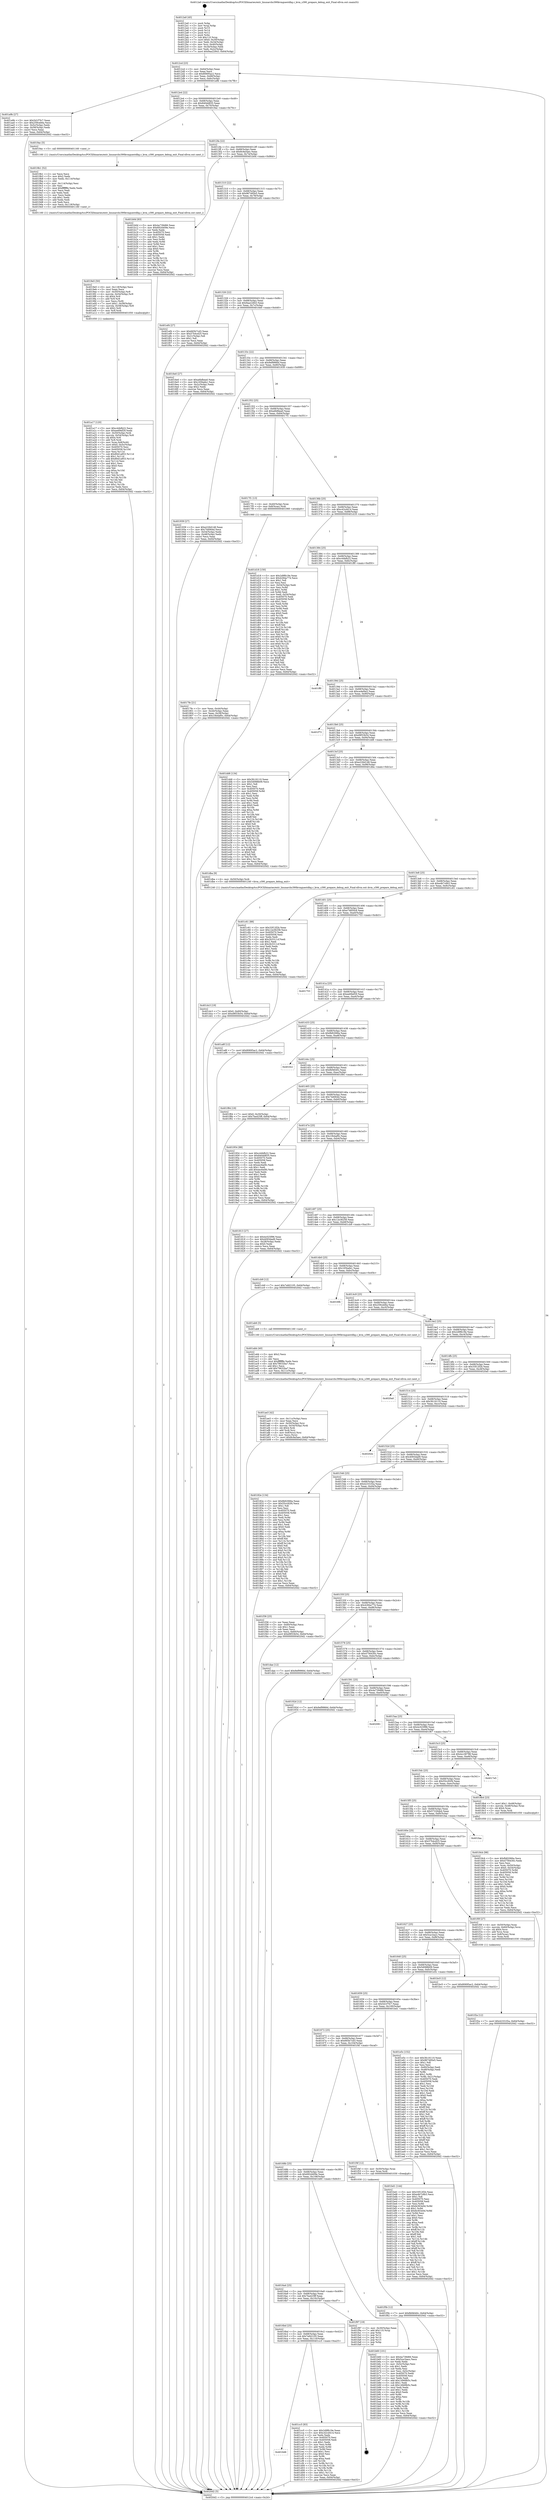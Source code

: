 digraph "0x4012a0" {
  label = "0x4012a0 (/mnt/c/Users/mathe/Desktop/tcc/POCII/binaries/extr_linuxarchs390kvmguestdbg.c_kvm_s390_prepare_debug_exit_Final-ollvm.out::main(0))"
  labelloc = "t"
  node[shape=record]

  Entry [label="",width=0.3,height=0.3,shape=circle,fillcolor=black,style=filled]
  "0x4012cd" [label="{
     0x4012cd [23]\l
     | [instrs]\l
     &nbsp;&nbsp;0x4012cd \<+3\>: mov -0x64(%rbp),%eax\l
     &nbsp;&nbsp;0x4012d0 \<+2\>: mov %eax,%ecx\l
     &nbsp;&nbsp;0x4012d2 \<+6\>: sub $0x80695ac2,%ecx\l
     &nbsp;&nbsp;0x4012d8 \<+3\>: mov %eax,-0x68(%rbp)\l
     &nbsp;&nbsp;0x4012db \<+3\>: mov %ecx,-0x6c(%rbp)\l
     &nbsp;&nbsp;0x4012de \<+6\>: je 0000000000401a9b \<main+0x7fb\>\l
  }"]
  "0x401a9b" [label="{
     0x401a9b [27]\l
     | [instrs]\l
     &nbsp;&nbsp;0x401a9b \<+5\>: mov $0x5d1f7fc7,%eax\l
     &nbsp;&nbsp;0x401aa0 \<+5\>: mov $0x259ceb6a,%ecx\l
     &nbsp;&nbsp;0x401aa5 \<+3\>: mov -0x5c(%rbp),%edx\l
     &nbsp;&nbsp;0x401aa8 \<+3\>: cmp -0x58(%rbp),%edx\l
     &nbsp;&nbsp;0x401aab \<+3\>: cmovl %ecx,%eax\l
     &nbsp;&nbsp;0x401aae \<+3\>: mov %eax,-0x64(%rbp)\l
     &nbsp;&nbsp;0x401ab1 \<+5\>: jmp 00000000004020d2 \<main+0xe32\>\l
  }"]
  "0x4012e4" [label="{
     0x4012e4 [22]\l
     | [instrs]\l
     &nbsp;&nbsp;0x4012e4 \<+5\>: jmp 00000000004012e9 \<main+0x49\>\l
     &nbsp;&nbsp;0x4012e9 \<+3\>: mov -0x68(%rbp),%eax\l
     &nbsp;&nbsp;0x4012ec \<+5\>: sub $0x840dd835,%eax\l
     &nbsp;&nbsp;0x4012f1 \<+3\>: mov %eax,-0x70(%rbp)\l
     &nbsp;&nbsp;0x4012f4 \<+6\>: je 00000000004019ac \<main+0x70c\>\l
  }"]
  Exit [label="",width=0.3,height=0.3,shape=circle,fillcolor=black,style=filled,peripheries=2]
  "0x4019ac" [label="{
     0x4019ac [5]\l
     | [instrs]\l
     &nbsp;&nbsp;0x4019ac \<+5\>: call 0000000000401160 \<next_i\>\l
     | [calls]\l
     &nbsp;&nbsp;0x401160 \{1\} (/mnt/c/Users/mathe/Desktop/tcc/POCII/binaries/extr_linuxarchs390kvmguestdbg.c_kvm_s390_prepare_debug_exit_Final-ollvm.out::next_i)\l
  }"]
  "0x4012fa" [label="{
     0x4012fa [22]\l
     | [instrs]\l
     &nbsp;&nbsp;0x4012fa \<+5\>: jmp 00000000004012ff \<main+0x5f\>\l
     &nbsp;&nbsp;0x4012ff \<+3\>: mov -0x68(%rbp),%eax\l
     &nbsp;&nbsp;0x401302 \<+5\>: sub $0x8c9a5aec,%eax\l
     &nbsp;&nbsp;0x401307 \<+3\>: mov %eax,-0x74(%rbp)\l
     &nbsp;&nbsp;0x40130a \<+6\>: je 0000000000401b0d \<main+0x86d\>\l
  }"]
  "0x401f5b" [label="{
     0x401f5b [12]\l
     | [instrs]\l
     &nbsp;&nbsp;0x401f5b \<+7\>: movl $0xfbf4640c,-0x64(%rbp)\l
     &nbsp;&nbsp;0x401f62 \<+5\>: jmp 00000000004020d2 \<main+0xe32\>\l
  }"]
  "0x401b0d" [label="{
     0x401b0d [83]\l
     | [instrs]\l
     &nbsp;&nbsp;0x401b0d \<+5\>: mov $0x4a739d66,%eax\l
     &nbsp;&nbsp;0x401b12 \<+5\>: mov $0x692d409e,%ecx\l
     &nbsp;&nbsp;0x401b17 \<+2\>: xor %edx,%edx\l
     &nbsp;&nbsp;0x401b19 \<+7\>: mov 0x405070,%esi\l
     &nbsp;&nbsp;0x401b20 \<+7\>: mov 0x405058,%edi\l
     &nbsp;&nbsp;0x401b27 \<+3\>: sub $0x1,%edx\l
     &nbsp;&nbsp;0x401b2a \<+3\>: mov %esi,%r8d\l
     &nbsp;&nbsp;0x401b2d \<+3\>: add %edx,%r8d\l
     &nbsp;&nbsp;0x401b30 \<+4\>: imul %r8d,%esi\l
     &nbsp;&nbsp;0x401b34 \<+3\>: and $0x1,%esi\l
     &nbsp;&nbsp;0x401b37 \<+3\>: cmp $0x0,%esi\l
     &nbsp;&nbsp;0x401b3a \<+4\>: sete %r9b\l
     &nbsp;&nbsp;0x401b3e \<+3\>: cmp $0xa,%edi\l
     &nbsp;&nbsp;0x401b41 \<+4\>: setl %r10b\l
     &nbsp;&nbsp;0x401b45 \<+3\>: mov %r9b,%r11b\l
     &nbsp;&nbsp;0x401b48 \<+3\>: and %r10b,%r11b\l
     &nbsp;&nbsp;0x401b4b \<+3\>: xor %r10b,%r9b\l
     &nbsp;&nbsp;0x401b4e \<+3\>: or %r9b,%r11b\l
     &nbsp;&nbsp;0x401b51 \<+4\>: test $0x1,%r11b\l
     &nbsp;&nbsp;0x401b55 \<+3\>: cmovne %ecx,%eax\l
     &nbsp;&nbsp;0x401b58 \<+3\>: mov %eax,-0x64(%rbp)\l
     &nbsp;&nbsp;0x401b5b \<+5\>: jmp 00000000004020d2 \<main+0xe32\>\l
  }"]
  "0x401310" [label="{
     0x401310 [22]\l
     | [instrs]\l
     &nbsp;&nbsp;0x401310 \<+5\>: jmp 0000000000401315 \<main+0x75\>\l
     &nbsp;&nbsp;0x401315 \<+3\>: mov -0x68(%rbp),%eax\l
     &nbsp;&nbsp;0x401318 \<+5\>: sub $0x967495e5,%eax\l
     &nbsp;&nbsp;0x40131d \<+3\>: mov %eax,-0x78(%rbp)\l
     &nbsp;&nbsp;0x401320 \<+6\>: je 0000000000401ef4 \<main+0xc54\>\l
  }"]
  "0x401f2a" [label="{
     0x401f2a [12]\l
     | [instrs]\l
     &nbsp;&nbsp;0x401f2a \<+7\>: movl $0x42331f2a,-0x64(%rbp)\l
     &nbsp;&nbsp;0x401f31 \<+5\>: jmp 00000000004020d2 \<main+0xe32\>\l
  }"]
  "0x401ef4" [label="{
     0x401ef4 [27]\l
     | [instrs]\l
     &nbsp;&nbsp;0x401ef4 \<+5\>: mov $0x665b7cd3,%eax\l
     &nbsp;&nbsp;0x401ef9 \<+5\>: mov $0x57b4cd25,%ecx\l
     &nbsp;&nbsp;0x401efe \<+3\>: mov -0x21(%rbp),%dl\l
     &nbsp;&nbsp;0x401f01 \<+3\>: test $0x1,%dl\l
     &nbsp;&nbsp;0x401f04 \<+3\>: cmovne %ecx,%eax\l
     &nbsp;&nbsp;0x401f07 \<+3\>: mov %eax,-0x64(%rbp)\l
     &nbsp;&nbsp;0x401f0a \<+5\>: jmp 00000000004020d2 \<main+0xe32\>\l
  }"]
  "0x401326" [label="{
     0x401326 [22]\l
     | [instrs]\l
     &nbsp;&nbsp;0x401326 \<+5\>: jmp 000000000040132b \<main+0x8b\>\l
     &nbsp;&nbsp;0x40132b \<+3\>: mov -0x68(%rbp),%eax\l
     &nbsp;&nbsp;0x40132e \<+5\>: sub $0x9aa22843,%eax\l
     &nbsp;&nbsp;0x401333 \<+3\>: mov %eax,-0x7c(%rbp)\l
     &nbsp;&nbsp;0x401336 \<+6\>: je 00000000004016e0 \<main+0x440\>\l
  }"]
  "0x401dc3" [label="{
     0x401dc3 [19]\l
     | [instrs]\l
     &nbsp;&nbsp;0x401dc3 \<+7\>: movl $0x0,-0x60(%rbp)\l
     &nbsp;&nbsp;0x401dca \<+7\>: movl $0xd9f33b54,-0x64(%rbp)\l
     &nbsp;&nbsp;0x401dd1 \<+5\>: jmp 00000000004020d2 \<main+0xe32\>\l
  }"]
  "0x4016e0" [label="{
     0x4016e0 [27]\l
     | [instrs]\l
     &nbsp;&nbsp;0x4016e0 \<+5\>: mov $0xa6bfbea0,%eax\l
     &nbsp;&nbsp;0x4016e5 \<+5\>: mov $0x165bafa1,%ecx\l
     &nbsp;&nbsp;0x4016ea \<+3\>: mov -0x2c(%rbp),%edx\l
     &nbsp;&nbsp;0x4016ed \<+3\>: cmp $0x2,%edx\l
     &nbsp;&nbsp;0x4016f0 \<+3\>: cmovne %ecx,%eax\l
     &nbsp;&nbsp;0x4016f3 \<+3\>: mov %eax,-0x64(%rbp)\l
     &nbsp;&nbsp;0x4016f6 \<+5\>: jmp 00000000004020d2 \<main+0xe32\>\l
  }"]
  "0x40133c" [label="{
     0x40133c [22]\l
     | [instrs]\l
     &nbsp;&nbsp;0x40133c \<+5\>: jmp 0000000000401341 \<main+0xa1\>\l
     &nbsp;&nbsp;0x401341 \<+3\>: mov -0x68(%rbp),%eax\l
     &nbsp;&nbsp;0x401344 \<+5\>: sub $0x9ef9966d,%eax\l
     &nbsp;&nbsp;0x401349 \<+3\>: mov %eax,-0x80(%rbp)\l
     &nbsp;&nbsp;0x40134c \<+6\>: je 0000000000401939 \<main+0x699\>\l
  }"]
  "0x4020d2" [label="{
     0x4020d2 [5]\l
     | [instrs]\l
     &nbsp;&nbsp;0x4020d2 \<+5\>: jmp 00000000004012cd \<main+0x2d\>\l
  }"]
  "0x4012a0" [label="{
     0x4012a0 [45]\l
     | [instrs]\l
     &nbsp;&nbsp;0x4012a0 \<+1\>: push %rbp\l
     &nbsp;&nbsp;0x4012a1 \<+3\>: mov %rsp,%rbp\l
     &nbsp;&nbsp;0x4012a4 \<+2\>: push %r15\l
     &nbsp;&nbsp;0x4012a6 \<+2\>: push %r14\l
     &nbsp;&nbsp;0x4012a8 \<+2\>: push %r12\l
     &nbsp;&nbsp;0x4012aa \<+1\>: push %rbx\l
     &nbsp;&nbsp;0x4012ab \<+7\>: sub $0x110,%rsp\l
     &nbsp;&nbsp;0x4012b2 \<+7\>: movl $0x0,-0x30(%rbp)\l
     &nbsp;&nbsp;0x4012b9 \<+3\>: mov %edi,-0x34(%rbp)\l
     &nbsp;&nbsp;0x4012bc \<+4\>: mov %rsi,-0x40(%rbp)\l
     &nbsp;&nbsp;0x4012c0 \<+3\>: mov -0x34(%rbp),%edi\l
     &nbsp;&nbsp;0x4012c3 \<+3\>: mov %edi,-0x2c(%rbp)\l
     &nbsp;&nbsp;0x4012c6 \<+7\>: movl $0x9aa22843,-0x64(%rbp)\l
  }"]
  "0x4016d6" [label="{
     0x4016d6\l
  }", style=dashed]
  "0x401939" [label="{
     0x401939 [27]\l
     | [instrs]\l
     &nbsp;&nbsp;0x401939 \<+5\>: mov $0xe226d148,%eax\l
     &nbsp;&nbsp;0x40193e \<+5\>: mov $0x74d064d,%ecx\l
     &nbsp;&nbsp;0x401943 \<+3\>: mov -0x54(%rbp),%edx\l
     &nbsp;&nbsp;0x401946 \<+3\>: cmp -0x48(%rbp),%edx\l
     &nbsp;&nbsp;0x401949 \<+3\>: cmovl %ecx,%eax\l
     &nbsp;&nbsp;0x40194c \<+3\>: mov %eax,-0x64(%rbp)\l
     &nbsp;&nbsp;0x40194f \<+5\>: jmp 00000000004020d2 \<main+0xe32\>\l
  }"]
  "0x401352" [label="{
     0x401352 [25]\l
     | [instrs]\l
     &nbsp;&nbsp;0x401352 \<+5\>: jmp 0000000000401357 \<main+0xb7\>\l
     &nbsp;&nbsp;0x401357 \<+3\>: mov -0x68(%rbp),%eax\l
     &nbsp;&nbsp;0x40135a \<+5\>: sub $0xa6bfbea0,%eax\l
     &nbsp;&nbsp;0x40135f \<+6\>: mov %eax,-0x84(%rbp)\l
     &nbsp;&nbsp;0x401365 \<+6\>: je 00000000004017f1 \<main+0x551\>\l
  }"]
  "0x401cc5" [label="{
     0x401cc5 [83]\l
     | [instrs]\l
     &nbsp;&nbsp;0x401cc5 \<+5\>: mov $0x2d9fb19e,%eax\l
     &nbsp;&nbsp;0x401cca \<+5\>: mov $0xc42cd414,%ecx\l
     &nbsp;&nbsp;0x401ccf \<+2\>: xor %edx,%edx\l
     &nbsp;&nbsp;0x401cd1 \<+7\>: mov 0x405070,%esi\l
     &nbsp;&nbsp;0x401cd8 \<+7\>: mov 0x405058,%edi\l
     &nbsp;&nbsp;0x401cdf \<+3\>: sub $0x1,%edx\l
     &nbsp;&nbsp;0x401ce2 \<+3\>: mov %esi,%r8d\l
     &nbsp;&nbsp;0x401ce5 \<+3\>: add %edx,%r8d\l
     &nbsp;&nbsp;0x401ce8 \<+4\>: imul %r8d,%esi\l
     &nbsp;&nbsp;0x401cec \<+3\>: and $0x1,%esi\l
     &nbsp;&nbsp;0x401cef \<+3\>: cmp $0x0,%esi\l
     &nbsp;&nbsp;0x401cf2 \<+4\>: sete %r9b\l
     &nbsp;&nbsp;0x401cf6 \<+3\>: cmp $0xa,%edi\l
     &nbsp;&nbsp;0x401cf9 \<+4\>: setl %r10b\l
     &nbsp;&nbsp;0x401cfd \<+3\>: mov %r9b,%r11b\l
     &nbsp;&nbsp;0x401d00 \<+3\>: and %r10b,%r11b\l
     &nbsp;&nbsp;0x401d03 \<+3\>: xor %r10b,%r9b\l
     &nbsp;&nbsp;0x401d06 \<+3\>: or %r9b,%r11b\l
     &nbsp;&nbsp;0x401d09 \<+4\>: test $0x1,%r11b\l
     &nbsp;&nbsp;0x401d0d \<+3\>: cmovne %ecx,%eax\l
     &nbsp;&nbsp;0x401d10 \<+3\>: mov %eax,-0x64(%rbp)\l
     &nbsp;&nbsp;0x401d13 \<+5\>: jmp 00000000004020d2 \<main+0xe32\>\l
  }"]
  "0x4017f1" [label="{
     0x4017f1 [13]\l
     | [instrs]\l
     &nbsp;&nbsp;0x4017f1 \<+4\>: mov -0x40(%rbp),%rax\l
     &nbsp;&nbsp;0x4017f5 \<+4\>: mov 0x8(%rax),%rdi\l
     &nbsp;&nbsp;0x4017f9 \<+5\>: call 0000000000401060 \<atoi@plt\>\l
     | [calls]\l
     &nbsp;&nbsp;0x401060 \{1\} (unknown)\l
  }"]
  "0x40136b" [label="{
     0x40136b [25]\l
     | [instrs]\l
     &nbsp;&nbsp;0x40136b \<+5\>: jmp 0000000000401370 \<main+0xd0\>\l
     &nbsp;&nbsp;0x401370 \<+3\>: mov -0x68(%rbp),%eax\l
     &nbsp;&nbsp;0x401373 \<+5\>: sub $0xc42cd414,%eax\l
     &nbsp;&nbsp;0x401378 \<+6\>: mov %eax,-0x88(%rbp)\l
     &nbsp;&nbsp;0x40137e \<+6\>: je 0000000000401d18 \<main+0xa78\>\l
  }"]
  "0x4017fe" [label="{
     0x4017fe [21]\l
     | [instrs]\l
     &nbsp;&nbsp;0x4017fe \<+3\>: mov %eax,-0x44(%rbp)\l
     &nbsp;&nbsp;0x401801 \<+3\>: mov -0x44(%rbp),%eax\l
     &nbsp;&nbsp;0x401804 \<+3\>: mov %eax,-0x28(%rbp)\l
     &nbsp;&nbsp;0x401807 \<+7\>: movl $0x10b4af0c,-0x64(%rbp)\l
     &nbsp;&nbsp;0x40180e \<+5\>: jmp 00000000004020d2 \<main+0xe32\>\l
  }"]
  "0x4016bd" [label="{
     0x4016bd [25]\l
     | [instrs]\l
     &nbsp;&nbsp;0x4016bd \<+5\>: jmp 00000000004016c2 \<main+0x422\>\l
     &nbsp;&nbsp;0x4016c2 \<+3\>: mov -0x68(%rbp),%eax\l
     &nbsp;&nbsp;0x4016c5 \<+5\>: sub $0x7efd2105,%eax\l
     &nbsp;&nbsp;0x4016ca \<+6\>: mov %eax,-0x110(%rbp)\l
     &nbsp;&nbsp;0x4016d0 \<+6\>: je 0000000000401cc5 \<main+0xa25\>\l
  }"]
  "0x401d18" [label="{
     0x401d18 [150]\l
     | [instrs]\l
     &nbsp;&nbsp;0x401d18 \<+5\>: mov $0x2d9fb19e,%eax\l
     &nbsp;&nbsp;0x401d1d \<+5\>: mov $0x4284a774,%ecx\l
     &nbsp;&nbsp;0x401d22 \<+2\>: mov $0x1,%dl\l
     &nbsp;&nbsp;0x401d24 \<+2\>: xor %esi,%esi\l
     &nbsp;&nbsp;0x401d26 \<+3\>: mov -0x54(%rbp),%edi\l
     &nbsp;&nbsp;0x401d29 \<+3\>: mov %esi,%r8d\l
     &nbsp;&nbsp;0x401d2c \<+4\>: sub $0x1,%r8d\l
     &nbsp;&nbsp;0x401d30 \<+3\>: sub %r8d,%edi\l
     &nbsp;&nbsp;0x401d33 \<+3\>: mov %edi,-0x54(%rbp)\l
     &nbsp;&nbsp;0x401d36 \<+7\>: mov 0x405070,%edi\l
     &nbsp;&nbsp;0x401d3d \<+8\>: mov 0x405058,%r8d\l
     &nbsp;&nbsp;0x401d45 \<+3\>: sub $0x1,%esi\l
     &nbsp;&nbsp;0x401d48 \<+3\>: mov %edi,%r9d\l
     &nbsp;&nbsp;0x401d4b \<+3\>: add %esi,%r9d\l
     &nbsp;&nbsp;0x401d4e \<+4\>: imul %r9d,%edi\l
     &nbsp;&nbsp;0x401d52 \<+3\>: and $0x1,%edi\l
     &nbsp;&nbsp;0x401d55 \<+3\>: cmp $0x0,%edi\l
     &nbsp;&nbsp;0x401d58 \<+4\>: sete %r10b\l
     &nbsp;&nbsp;0x401d5c \<+4\>: cmp $0xa,%r8d\l
     &nbsp;&nbsp;0x401d60 \<+4\>: setl %r11b\l
     &nbsp;&nbsp;0x401d64 \<+3\>: mov %r10b,%bl\l
     &nbsp;&nbsp;0x401d67 \<+3\>: xor $0xff,%bl\l
     &nbsp;&nbsp;0x401d6a \<+3\>: mov %r11b,%r14b\l
     &nbsp;&nbsp;0x401d6d \<+4\>: xor $0xff,%r14b\l
     &nbsp;&nbsp;0x401d71 \<+3\>: xor $0x0,%dl\l
     &nbsp;&nbsp;0x401d74 \<+3\>: mov %bl,%r15b\l
     &nbsp;&nbsp;0x401d77 \<+4\>: and $0x0,%r15b\l
     &nbsp;&nbsp;0x401d7b \<+3\>: and %dl,%r10b\l
     &nbsp;&nbsp;0x401d7e \<+3\>: mov %r14b,%r12b\l
     &nbsp;&nbsp;0x401d81 \<+4\>: and $0x0,%r12b\l
     &nbsp;&nbsp;0x401d85 \<+3\>: and %dl,%r11b\l
     &nbsp;&nbsp;0x401d88 \<+3\>: or %r10b,%r15b\l
     &nbsp;&nbsp;0x401d8b \<+3\>: or %r11b,%r12b\l
     &nbsp;&nbsp;0x401d8e \<+3\>: xor %r12b,%r15b\l
     &nbsp;&nbsp;0x401d91 \<+3\>: or %r14b,%bl\l
     &nbsp;&nbsp;0x401d94 \<+3\>: xor $0xff,%bl\l
     &nbsp;&nbsp;0x401d97 \<+3\>: or $0x0,%dl\l
     &nbsp;&nbsp;0x401d9a \<+2\>: and %dl,%bl\l
     &nbsp;&nbsp;0x401d9c \<+3\>: or %bl,%r15b\l
     &nbsp;&nbsp;0x401d9f \<+4\>: test $0x1,%r15b\l
     &nbsp;&nbsp;0x401da3 \<+3\>: cmovne %ecx,%eax\l
     &nbsp;&nbsp;0x401da6 \<+3\>: mov %eax,-0x64(%rbp)\l
     &nbsp;&nbsp;0x401da9 \<+5\>: jmp 00000000004020d2 \<main+0xe32\>\l
  }"]
  "0x401384" [label="{
     0x401384 [25]\l
     | [instrs]\l
     &nbsp;&nbsp;0x401384 \<+5\>: jmp 0000000000401389 \<main+0xe9\>\l
     &nbsp;&nbsp;0x401389 \<+3\>: mov -0x68(%rbp),%eax\l
     &nbsp;&nbsp;0x40138c \<+5\>: sub $0xc44bfb22,%eax\l
     &nbsp;&nbsp;0x401391 \<+6\>: mov %eax,-0x8c(%rbp)\l
     &nbsp;&nbsp;0x401397 \<+6\>: je 0000000000401ff0 \<main+0xd50\>\l
  }"]
  "0x401f97" [label="{
     0x401f97 [19]\l
     | [instrs]\l
     &nbsp;&nbsp;0x401f97 \<+3\>: mov -0x30(%rbp),%eax\l
     &nbsp;&nbsp;0x401f9a \<+7\>: add $0x110,%rsp\l
     &nbsp;&nbsp;0x401fa1 \<+1\>: pop %rbx\l
     &nbsp;&nbsp;0x401fa2 \<+2\>: pop %r12\l
     &nbsp;&nbsp;0x401fa4 \<+2\>: pop %r14\l
     &nbsp;&nbsp;0x401fa6 \<+2\>: pop %r15\l
     &nbsp;&nbsp;0x401fa8 \<+1\>: pop %rbp\l
     &nbsp;&nbsp;0x401fa9 \<+1\>: ret\l
  }"]
  "0x401ff0" [label="{
     0x401ff0\l
  }", style=dashed]
  "0x40139d" [label="{
     0x40139d [25]\l
     | [instrs]\l
     &nbsp;&nbsp;0x40139d \<+5\>: jmp 00000000004013a2 \<main+0x102\>\l
     &nbsp;&nbsp;0x4013a2 \<+3\>: mov -0x68(%rbp),%eax\l
     &nbsp;&nbsp;0x4013a5 \<+5\>: sub $0xce4ef4e2,%eax\l
     &nbsp;&nbsp;0x4013aa \<+6\>: mov %eax,-0x90(%rbp)\l
     &nbsp;&nbsp;0x4013b0 \<+6\>: je 0000000000401f73 \<main+0xcd3\>\l
  }"]
  "0x4016a4" [label="{
     0x4016a4 [25]\l
     | [instrs]\l
     &nbsp;&nbsp;0x4016a4 \<+5\>: jmp 00000000004016a9 \<main+0x409\>\l
     &nbsp;&nbsp;0x4016a9 \<+3\>: mov -0x68(%rbp),%eax\l
     &nbsp;&nbsp;0x4016ac \<+5\>: sub $0x7ba425ff,%eax\l
     &nbsp;&nbsp;0x4016b1 \<+6\>: mov %eax,-0x10c(%rbp)\l
     &nbsp;&nbsp;0x4016b7 \<+6\>: je 0000000000401f97 \<main+0xcf7\>\l
  }"]
  "0x401f73" [label="{
     0x401f73\l
  }", style=dashed]
  "0x4013b6" [label="{
     0x4013b6 [25]\l
     | [instrs]\l
     &nbsp;&nbsp;0x4013b6 \<+5\>: jmp 00000000004013bb \<main+0x11b\>\l
     &nbsp;&nbsp;0x4013bb \<+3\>: mov -0x68(%rbp),%eax\l
     &nbsp;&nbsp;0x4013be \<+5\>: sub $0xd9f33b54,%eax\l
     &nbsp;&nbsp;0x4013c3 \<+6\>: mov %eax,-0x94(%rbp)\l
     &nbsp;&nbsp;0x4013c9 \<+6\>: je 0000000000401dd6 \<main+0xb36\>\l
  }"]
  "0x401b60" [label="{
     0x401b60 [101]\l
     | [instrs]\l
     &nbsp;&nbsp;0x401b60 \<+5\>: mov $0x4a739d66,%eax\l
     &nbsp;&nbsp;0x401b65 \<+5\>: mov $0x5ca1bacc,%ecx\l
     &nbsp;&nbsp;0x401b6a \<+2\>: xor %edx,%edx\l
     &nbsp;&nbsp;0x401b6c \<+3\>: mov -0x5c(%rbp),%esi\l
     &nbsp;&nbsp;0x401b6f \<+3\>: sub $0x1,%edx\l
     &nbsp;&nbsp;0x401b72 \<+2\>: sub %edx,%esi\l
     &nbsp;&nbsp;0x401b74 \<+3\>: mov %esi,-0x5c(%rbp)\l
     &nbsp;&nbsp;0x401b77 \<+7\>: mov 0x405070,%edx\l
     &nbsp;&nbsp;0x401b7e \<+7\>: mov 0x405058,%esi\l
     &nbsp;&nbsp;0x401b85 \<+2\>: mov %edx,%edi\l
     &nbsp;&nbsp;0x401b87 \<+6\>: add $0x149d9b5c,%edi\l
     &nbsp;&nbsp;0x401b8d \<+3\>: sub $0x1,%edi\l
     &nbsp;&nbsp;0x401b90 \<+6\>: sub $0x149d9b5c,%edi\l
     &nbsp;&nbsp;0x401b96 \<+3\>: imul %edi,%edx\l
     &nbsp;&nbsp;0x401b99 \<+3\>: and $0x1,%edx\l
     &nbsp;&nbsp;0x401b9c \<+3\>: cmp $0x0,%edx\l
     &nbsp;&nbsp;0x401b9f \<+4\>: sete %r8b\l
     &nbsp;&nbsp;0x401ba3 \<+3\>: cmp $0xa,%esi\l
     &nbsp;&nbsp;0x401ba6 \<+4\>: setl %r9b\l
     &nbsp;&nbsp;0x401baa \<+3\>: mov %r8b,%r10b\l
     &nbsp;&nbsp;0x401bad \<+3\>: and %r9b,%r10b\l
     &nbsp;&nbsp;0x401bb0 \<+3\>: xor %r9b,%r8b\l
     &nbsp;&nbsp;0x401bb3 \<+3\>: or %r8b,%r10b\l
     &nbsp;&nbsp;0x401bb6 \<+4\>: test $0x1,%r10b\l
     &nbsp;&nbsp;0x401bba \<+3\>: cmovne %ecx,%eax\l
     &nbsp;&nbsp;0x401bbd \<+3\>: mov %eax,-0x64(%rbp)\l
     &nbsp;&nbsp;0x401bc0 \<+5\>: jmp 00000000004020d2 \<main+0xe32\>\l
  }"]
  "0x401dd6" [label="{
     0x401dd6 [134]\l
     | [instrs]\l
     &nbsp;&nbsp;0x401dd6 \<+5\>: mov $0x3fc16110,%eax\l
     &nbsp;&nbsp;0x401ddb \<+5\>: mov $0x5d088b09,%ecx\l
     &nbsp;&nbsp;0x401de0 \<+2\>: mov $0x1,%dl\l
     &nbsp;&nbsp;0x401de2 \<+2\>: xor %esi,%esi\l
     &nbsp;&nbsp;0x401de4 \<+7\>: mov 0x405070,%edi\l
     &nbsp;&nbsp;0x401deb \<+8\>: mov 0x405058,%r8d\l
     &nbsp;&nbsp;0x401df3 \<+3\>: sub $0x1,%esi\l
     &nbsp;&nbsp;0x401df6 \<+3\>: mov %edi,%r9d\l
     &nbsp;&nbsp;0x401df9 \<+3\>: add %esi,%r9d\l
     &nbsp;&nbsp;0x401dfc \<+4\>: imul %r9d,%edi\l
     &nbsp;&nbsp;0x401e00 \<+3\>: and $0x1,%edi\l
     &nbsp;&nbsp;0x401e03 \<+3\>: cmp $0x0,%edi\l
     &nbsp;&nbsp;0x401e06 \<+4\>: sete %r10b\l
     &nbsp;&nbsp;0x401e0a \<+4\>: cmp $0xa,%r8d\l
     &nbsp;&nbsp;0x401e0e \<+4\>: setl %r11b\l
     &nbsp;&nbsp;0x401e12 \<+3\>: mov %r10b,%bl\l
     &nbsp;&nbsp;0x401e15 \<+3\>: xor $0xff,%bl\l
     &nbsp;&nbsp;0x401e18 \<+3\>: mov %r11b,%r14b\l
     &nbsp;&nbsp;0x401e1b \<+4\>: xor $0xff,%r14b\l
     &nbsp;&nbsp;0x401e1f \<+3\>: xor $0x0,%dl\l
     &nbsp;&nbsp;0x401e22 \<+3\>: mov %bl,%r15b\l
     &nbsp;&nbsp;0x401e25 \<+4\>: and $0x0,%r15b\l
     &nbsp;&nbsp;0x401e29 \<+3\>: and %dl,%r10b\l
     &nbsp;&nbsp;0x401e2c \<+3\>: mov %r14b,%r12b\l
     &nbsp;&nbsp;0x401e2f \<+4\>: and $0x0,%r12b\l
     &nbsp;&nbsp;0x401e33 \<+3\>: and %dl,%r11b\l
     &nbsp;&nbsp;0x401e36 \<+3\>: or %r10b,%r15b\l
     &nbsp;&nbsp;0x401e39 \<+3\>: or %r11b,%r12b\l
     &nbsp;&nbsp;0x401e3c \<+3\>: xor %r12b,%r15b\l
     &nbsp;&nbsp;0x401e3f \<+3\>: or %r14b,%bl\l
     &nbsp;&nbsp;0x401e42 \<+3\>: xor $0xff,%bl\l
     &nbsp;&nbsp;0x401e45 \<+3\>: or $0x0,%dl\l
     &nbsp;&nbsp;0x401e48 \<+2\>: and %dl,%bl\l
     &nbsp;&nbsp;0x401e4a \<+3\>: or %bl,%r15b\l
     &nbsp;&nbsp;0x401e4d \<+4\>: test $0x1,%r15b\l
     &nbsp;&nbsp;0x401e51 \<+3\>: cmovne %ecx,%eax\l
     &nbsp;&nbsp;0x401e54 \<+3\>: mov %eax,-0x64(%rbp)\l
     &nbsp;&nbsp;0x401e57 \<+5\>: jmp 00000000004020d2 \<main+0xe32\>\l
  }"]
  "0x4013cf" [label="{
     0x4013cf [25]\l
     | [instrs]\l
     &nbsp;&nbsp;0x4013cf \<+5\>: jmp 00000000004013d4 \<main+0x134\>\l
     &nbsp;&nbsp;0x4013d4 \<+3\>: mov -0x68(%rbp),%eax\l
     &nbsp;&nbsp;0x4013d7 \<+5\>: sub $0xe226d148,%eax\l
     &nbsp;&nbsp;0x4013dc \<+6\>: mov %eax,-0x98(%rbp)\l
     &nbsp;&nbsp;0x4013e2 \<+6\>: je 0000000000401dba \<main+0xb1a\>\l
  }"]
  "0x40168b" [label="{
     0x40168b [25]\l
     | [instrs]\l
     &nbsp;&nbsp;0x40168b \<+5\>: jmp 0000000000401690 \<main+0x3f0\>\l
     &nbsp;&nbsp;0x401690 \<+3\>: mov -0x68(%rbp),%eax\l
     &nbsp;&nbsp;0x401693 \<+5\>: sub $0x692d409e,%eax\l
     &nbsp;&nbsp;0x401698 \<+6\>: mov %eax,-0x108(%rbp)\l
     &nbsp;&nbsp;0x40169e \<+6\>: je 0000000000401b60 \<main+0x8c0\>\l
  }"]
  "0x401dba" [label="{
     0x401dba [9]\l
     | [instrs]\l
     &nbsp;&nbsp;0x401dba \<+4\>: mov -0x50(%rbp),%rdi\l
     &nbsp;&nbsp;0x401dbe \<+5\>: call 0000000000401240 \<kvm_s390_prepare_debug_exit\>\l
     | [calls]\l
     &nbsp;&nbsp;0x401240 \{1\} (/mnt/c/Users/mathe/Desktop/tcc/POCII/binaries/extr_linuxarchs390kvmguestdbg.c_kvm_s390_prepare_debug_exit_Final-ollvm.out::kvm_s390_prepare_debug_exit)\l
  }"]
  "0x4013e8" [label="{
     0x4013e8 [25]\l
     | [instrs]\l
     &nbsp;&nbsp;0x4013e8 \<+5\>: jmp 00000000004013ed \<main+0x14d\>\l
     &nbsp;&nbsp;0x4013ed \<+3\>: mov -0x68(%rbp),%eax\l
     &nbsp;&nbsp;0x4013f0 \<+5\>: sub $0xe4b7c6b3,%eax\l
     &nbsp;&nbsp;0x4013f5 \<+6\>: mov %eax,-0x9c(%rbp)\l
     &nbsp;&nbsp;0x4013fb \<+6\>: je 0000000000401c61 \<main+0x9c1\>\l
  }"]
  "0x401f4f" [label="{
     0x401f4f [12]\l
     | [instrs]\l
     &nbsp;&nbsp;0x401f4f \<+4\>: mov -0x50(%rbp),%rax\l
     &nbsp;&nbsp;0x401f53 \<+3\>: mov %rax,%rdi\l
     &nbsp;&nbsp;0x401f56 \<+5\>: call 0000000000401030 \<free@plt\>\l
     | [calls]\l
     &nbsp;&nbsp;0x401030 \{1\} (unknown)\l
  }"]
  "0x401c61" [label="{
     0x401c61 [88]\l
     | [instrs]\l
     &nbsp;&nbsp;0x401c61 \<+5\>: mov $0x33f12f2b,%eax\l
     &nbsp;&nbsp;0x401c66 \<+5\>: mov $0x12e36258,%ecx\l
     &nbsp;&nbsp;0x401c6b \<+7\>: mov 0x405070,%edx\l
     &nbsp;&nbsp;0x401c72 \<+7\>: mov 0x405058,%esi\l
     &nbsp;&nbsp;0x401c79 \<+2\>: mov %edx,%edi\l
     &nbsp;&nbsp;0x401c7b \<+6\>: add $0x2b3311cf,%edi\l
     &nbsp;&nbsp;0x401c81 \<+3\>: sub $0x1,%edi\l
     &nbsp;&nbsp;0x401c84 \<+6\>: sub $0x2b3311cf,%edi\l
     &nbsp;&nbsp;0x401c8a \<+3\>: imul %edi,%edx\l
     &nbsp;&nbsp;0x401c8d \<+3\>: and $0x1,%edx\l
     &nbsp;&nbsp;0x401c90 \<+3\>: cmp $0x0,%edx\l
     &nbsp;&nbsp;0x401c93 \<+4\>: sete %r8b\l
     &nbsp;&nbsp;0x401c97 \<+3\>: cmp $0xa,%esi\l
     &nbsp;&nbsp;0x401c9a \<+4\>: setl %r9b\l
     &nbsp;&nbsp;0x401c9e \<+3\>: mov %r8b,%r10b\l
     &nbsp;&nbsp;0x401ca1 \<+3\>: and %r9b,%r10b\l
     &nbsp;&nbsp;0x401ca4 \<+3\>: xor %r9b,%r8b\l
     &nbsp;&nbsp;0x401ca7 \<+3\>: or %r8b,%r10b\l
     &nbsp;&nbsp;0x401caa \<+4\>: test $0x1,%r10b\l
     &nbsp;&nbsp;0x401cae \<+3\>: cmovne %ecx,%eax\l
     &nbsp;&nbsp;0x401cb1 \<+3\>: mov %eax,-0x64(%rbp)\l
     &nbsp;&nbsp;0x401cb4 \<+5\>: jmp 00000000004020d2 \<main+0xe32\>\l
  }"]
  "0x401401" [label="{
     0x401401 [25]\l
     | [instrs]\l
     &nbsp;&nbsp;0x401401 \<+5\>: jmp 0000000000401406 \<main+0x166\>\l
     &nbsp;&nbsp;0x401406 \<+3\>: mov -0x68(%rbp),%eax\l
     &nbsp;&nbsp;0x401409 \<+5\>: sub $0xe74850c8,%eax\l
     &nbsp;&nbsp;0x40140e \<+6\>: mov %eax,-0xa0(%rbp)\l
     &nbsp;&nbsp;0x401414 \<+6\>: je 0000000000401753 \<main+0x4b3\>\l
  }"]
  "0x401672" [label="{
     0x401672 [25]\l
     | [instrs]\l
     &nbsp;&nbsp;0x401672 \<+5\>: jmp 0000000000401677 \<main+0x3d7\>\l
     &nbsp;&nbsp;0x401677 \<+3\>: mov -0x68(%rbp),%eax\l
     &nbsp;&nbsp;0x40167a \<+5\>: sub $0x665b7cd3,%eax\l
     &nbsp;&nbsp;0x40167f \<+6\>: mov %eax,-0x104(%rbp)\l
     &nbsp;&nbsp;0x401685 \<+6\>: je 0000000000401f4f \<main+0xcaf\>\l
  }"]
  "0x401753" [label="{
     0x401753\l
  }", style=dashed]
  "0x40141a" [label="{
     0x40141a [25]\l
     | [instrs]\l
     &nbsp;&nbsp;0x40141a \<+5\>: jmp 000000000040141f \<main+0x17f\>\l
     &nbsp;&nbsp;0x40141f \<+3\>: mov -0x68(%rbp),%eax\l
     &nbsp;&nbsp;0x401422 \<+5\>: sub $0xee69ef29,%eax\l
     &nbsp;&nbsp;0x401427 \<+6\>: mov %eax,-0xa4(%rbp)\l
     &nbsp;&nbsp;0x40142d \<+6\>: je 0000000000401a8f \<main+0x7ef\>\l
  }"]
  "0x401bd1" [label="{
     0x401bd1 [144]\l
     | [instrs]\l
     &nbsp;&nbsp;0x401bd1 \<+5\>: mov $0x33f12f2b,%eax\l
     &nbsp;&nbsp;0x401bd6 \<+5\>: mov $0xe4b7c6b3,%ecx\l
     &nbsp;&nbsp;0x401bdb \<+2\>: mov $0x1,%dl\l
     &nbsp;&nbsp;0x401bdd \<+7\>: mov 0x405070,%esi\l
     &nbsp;&nbsp;0x401be4 \<+7\>: mov 0x405058,%edi\l
     &nbsp;&nbsp;0x401beb \<+3\>: mov %esi,%r8d\l
     &nbsp;&nbsp;0x401bee \<+7\>: sub $0xfe363e0d,%r8d\l
     &nbsp;&nbsp;0x401bf5 \<+4\>: sub $0x1,%r8d\l
     &nbsp;&nbsp;0x401bf9 \<+7\>: add $0xfe363e0d,%r8d\l
     &nbsp;&nbsp;0x401c00 \<+4\>: imul %r8d,%esi\l
     &nbsp;&nbsp;0x401c04 \<+3\>: and $0x1,%esi\l
     &nbsp;&nbsp;0x401c07 \<+3\>: cmp $0x0,%esi\l
     &nbsp;&nbsp;0x401c0a \<+4\>: sete %r9b\l
     &nbsp;&nbsp;0x401c0e \<+3\>: cmp $0xa,%edi\l
     &nbsp;&nbsp;0x401c11 \<+4\>: setl %r10b\l
     &nbsp;&nbsp;0x401c15 \<+3\>: mov %r9b,%r11b\l
     &nbsp;&nbsp;0x401c18 \<+4\>: xor $0xff,%r11b\l
     &nbsp;&nbsp;0x401c1c \<+3\>: mov %r10b,%bl\l
     &nbsp;&nbsp;0x401c1f \<+3\>: xor $0xff,%bl\l
     &nbsp;&nbsp;0x401c22 \<+3\>: xor $0x1,%dl\l
     &nbsp;&nbsp;0x401c25 \<+3\>: mov %r11b,%r14b\l
     &nbsp;&nbsp;0x401c28 \<+4\>: and $0xff,%r14b\l
     &nbsp;&nbsp;0x401c2c \<+3\>: and %dl,%r9b\l
     &nbsp;&nbsp;0x401c2f \<+3\>: mov %bl,%r15b\l
     &nbsp;&nbsp;0x401c32 \<+4\>: and $0xff,%r15b\l
     &nbsp;&nbsp;0x401c36 \<+3\>: and %dl,%r10b\l
     &nbsp;&nbsp;0x401c39 \<+3\>: or %r9b,%r14b\l
     &nbsp;&nbsp;0x401c3c \<+3\>: or %r10b,%r15b\l
     &nbsp;&nbsp;0x401c3f \<+3\>: xor %r15b,%r14b\l
     &nbsp;&nbsp;0x401c42 \<+3\>: or %bl,%r11b\l
     &nbsp;&nbsp;0x401c45 \<+4\>: xor $0xff,%r11b\l
     &nbsp;&nbsp;0x401c49 \<+3\>: or $0x1,%dl\l
     &nbsp;&nbsp;0x401c4c \<+3\>: and %dl,%r11b\l
     &nbsp;&nbsp;0x401c4f \<+3\>: or %r11b,%r14b\l
     &nbsp;&nbsp;0x401c52 \<+4\>: test $0x1,%r14b\l
     &nbsp;&nbsp;0x401c56 \<+3\>: cmovne %ecx,%eax\l
     &nbsp;&nbsp;0x401c59 \<+3\>: mov %eax,-0x64(%rbp)\l
     &nbsp;&nbsp;0x401c5c \<+5\>: jmp 00000000004020d2 \<main+0xe32\>\l
  }"]
  "0x401a8f" [label="{
     0x401a8f [12]\l
     | [instrs]\l
     &nbsp;&nbsp;0x401a8f \<+7\>: movl $0x80695ac2,-0x64(%rbp)\l
     &nbsp;&nbsp;0x401a96 \<+5\>: jmp 00000000004020d2 \<main+0xe32\>\l
  }"]
  "0x401433" [label="{
     0x401433 [25]\l
     | [instrs]\l
     &nbsp;&nbsp;0x401433 \<+5\>: jmp 0000000000401438 \<main+0x198\>\l
     &nbsp;&nbsp;0x401438 \<+3\>: mov -0x68(%rbp),%eax\l
     &nbsp;&nbsp;0x40143b \<+5\>: sub $0xfb82066a,%eax\l
     &nbsp;&nbsp;0x401440 \<+6\>: mov %eax,-0xa8(%rbp)\l
     &nbsp;&nbsp;0x401446 \<+6\>: je 0000000000401fc2 \<main+0xd22\>\l
  }"]
  "0x401659" [label="{
     0x401659 [25]\l
     | [instrs]\l
     &nbsp;&nbsp;0x401659 \<+5\>: jmp 000000000040165e \<main+0x3be\>\l
     &nbsp;&nbsp;0x40165e \<+3\>: mov -0x68(%rbp),%eax\l
     &nbsp;&nbsp;0x401661 \<+5\>: sub $0x5d1f7fc7,%eax\l
     &nbsp;&nbsp;0x401666 \<+6\>: mov %eax,-0x100(%rbp)\l
     &nbsp;&nbsp;0x40166c \<+6\>: je 0000000000401bd1 \<main+0x931\>\l
  }"]
  "0x401fc2" [label="{
     0x401fc2\l
  }", style=dashed]
  "0x40144c" [label="{
     0x40144c [25]\l
     | [instrs]\l
     &nbsp;&nbsp;0x40144c \<+5\>: jmp 0000000000401451 \<main+0x1b1\>\l
     &nbsp;&nbsp;0x401451 \<+3\>: mov -0x68(%rbp),%eax\l
     &nbsp;&nbsp;0x401454 \<+5\>: sub $0xfbf4640c,%eax\l
     &nbsp;&nbsp;0x401459 \<+6\>: mov %eax,-0xac(%rbp)\l
     &nbsp;&nbsp;0x40145f \<+6\>: je 0000000000401f84 \<main+0xce4\>\l
  }"]
  "0x401e5c" [label="{
     0x401e5c [152]\l
     | [instrs]\l
     &nbsp;&nbsp;0x401e5c \<+5\>: mov $0x3fc16110,%eax\l
     &nbsp;&nbsp;0x401e61 \<+5\>: mov $0x967495e5,%ecx\l
     &nbsp;&nbsp;0x401e66 \<+2\>: mov $0x1,%dl\l
     &nbsp;&nbsp;0x401e68 \<+2\>: xor %esi,%esi\l
     &nbsp;&nbsp;0x401e6a \<+3\>: mov -0x60(%rbp),%edi\l
     &nbsp;&nbsp;0x401e6d \<+3\>: cmp -0x48(%rbp),%edi\l
     &nbsp;&nbsp;0x401e70 \<+4\>: setl %r8b\l
     &nbsp;&nbsp;0x401e74 \<+4\>: and $0x1,%r8b\l
     &nbsp;&nbsp;0x401e78 \<+4\>: mov %r8b,-0x21(%rbp)\l
     &nbsp;&nbsp;0x401e7c \<+7\>: mov 0x405070,%edi\l
     &nbsp;&nbsp;0x401e83 \<+8\>: mov 0x405058,%r9d\l
     &nbsp;&nbsp;0x401e8b \<+3\>: sub $0x1,%esi\l
     &nbsp;&nbsp;0x401e8e \<+3\>: mov %edi,%r10d\l
     &nbsp;&nbsp;0x401e91 \<+3\>: add %esi,%r10d\l
     &nbsp;&nbsp;0x401e94 \<+4\>: imul %r10d,%edi\l
     &nbsp;&nbsp;0x401e98 \<+3\>: and $0x1,%edi\l
     &nbsp;&nbsp;0x401e9b \<+3\>: cmp $0x0,%edi\l
     &nbsp;&nbsp;0x401e9e \<+4\>: sete %r8b\l
     &nbsp;&nbsp;0x401ea2 \<+4\>: cmp $0xa,%r9d\l
     &nbsp;&nbsp;0x401ea6 \<+4\>: setl %r11b\l
     &nbsp;&nbsp;0x401eaa \<+3\>: mov %r8b,%bl\l
     &nbsp;&nbsp;0x401ead \<+3\>: xor $0xff,%bl\l
     &nbsp;&nbsp;0x401eb0 \<+3\>: mov %r11b,%r14b\l
     &nbsp;&nbsp;0x401eb3 \<+4\>: xor $0xff,%r14b\l
     &nbsp;&nbsp;0x401eb7 \<+3\>: xor $0x1,%dl\l
     &nbsp;&nbsp;0x401eba \<+3\>: mov %bl,%r15b\l
     &nbsp;&nbsp;0x401ebd \<+4\>: and $0xff,%r15b\l
     &nbsp;&nbsp;0x401ec1 \<+3\>: and %dl,%r8b\l
     &nbsp;&nbsp;0x401ec4 \<+3\>: mov %r14b,%r12b\l
     &nbsp;&nbsp;0x401ec7 \<+4\>: and $0xff,%r12b\l
     &nbsp;&nbsp;0x401ecb \<+3\>: and %dl,%r11b\l
     &nbsp;&nbsp;0x401ece \<+3\>: or %r8b,%r15b\l
     &nbsp;&nbsp;0x401ed1 \<+3\>: or %r11b,%r12b\l
     &nbsp;&nbsp;0x401ed4 \<+3\>: xor %r12b,%r15b\l
     &nbsp;&nbsp;0x401ed7 \<+3\>: or %r14b,%bl\l
     &nbsp;&nbsp;0x401eda \<+3\>: xor $0xff,%bl\l
     &nbsp;&nbsp;0x401edd \<+3\>: or $0x1,%dl\l
     &nbsp;&nbsp;0x401ee0 \<+2\>: and %dl,%bl\l
     &nbsp;&nbsp;0x401ee2 \<+3\>: or %bl,%r15b\l
     &nbsp;&nbsp;0x401ee5 \<+4\>: test $0x1,%r15b\l
     &nbsp;&nbsp;0x401ee9 \<+3\>: cmovne %ecx,%eax\l
     &nbsp;&nbsp;0x401eec \<+3\>: mov %eax,-0x64(%rbp)\l
     &nbsp;&nbsp;0x401eef \<+5\>: jmp 00000000004020d2 \<main+0xe32\>\l
  }"]
  "0x401f84" [label="{
     0x401f84 [19]\l
     | [instrs]\l
     &nbsp;&nbsp;0x401f84 \<+7\>: movl $0x0,-0x30(%rbp)\l
     &nbsp;&nbsp;0x401f8b \<+7\>: movl $0x7ba425ff,-0x64(%rbp)\l
     &nbsp;&nbsp;0x401f92 \<+5\>: jmp 00000000004020d2 \<main+0xe32\>\l
  }"]
  "0x401465" [label="{
     0x401465 [25]\l
     | [instrs]\l
     &nbsp;&nbsp;0x401465 \<+5\>: jmp 000000000040146a \<main+0x1ca\>\l
     &nbsp;&nbsp;0x40146a \<+3\>: mov -0x68(%rbp),%eax\l
     &nbsp;&nbsp;0x40146d \<+5\>: sub $0x74d064d,%eax\l
     &nbsp;&nbsp;0x401472 \<+6\>: mov %eax,-0xb0(%rbp)\l
     &nbsp;&nbsp;0x401478 \<+6\>: je 0000000000401954 \<main+0x6b4\>\l
  }"]
  "0x401640" [label="{
     0x401640 [25]\l
     | [instrs]\l
     &nbsp;&nbsp;0x401640 \<+5\>: jmp 0000000000401645 \<main+0x3a5\>\l
     &nbsp;&nbsp;0x401645 \<+3\>: mov -0x68(%rbp),%eax\l
     &nbsp;&nbsp;0x401648 \<+5\>: sub $0x5d088b09,%eax\l
     &nbsp;&nbsp;0x40164d \<+6\>: mov %eax,-0xfc(%rbp)\l
     &nbsp;&nbsp;0x401653 \<+6\>: je 0000000000401e5c \<main+0xbbc\>\l
  }"]
  "0x401954" [label="{
     0x401954 [88]\l
     | [instrs]\l
     &nbsp;&nbsp;0x401954 \<+5\>: mov $0xc44bfb22,%eax\l
     &nbsp;&nbsp;0x401959 \<+5\>: mov $0x840dd835,%ecx\l
     &nbsp;&nbsp;0x40195e \<+7\>: mov 0x405070,%edx\l
     &nbsp;&nbsp;0x401965 \<+7\>: mov 0x405058,%esi\l
     &nbsp;&nbsp;0x40196c \<+2\>: mov %edx,%edi\l
     &nbsp;&nbsp;0x40196e \<+6\>: sub $0xeec6a0fc,%edi\l
     &nbsp;&nbsp;0x401974 \<+3\>: sub $0x1,%edi\l
     &nbsp;&nbsp;0x401977 \<+6\>: add $0xeec6a0fc,%edi\l
     &nbsp;&nbsp;0x40197d \<+3\>: imul %edi,%edx\l
     &nbsp;&nbsp;0x401980 \<+3\>: and $0x1,%edx\l
     &nbsp;&nbsp;0x401983 \<+3\>: cmp $0x0,%edx\l
     &nbsp;&nbsp;0x401986 \<+4\>: sete %r8b\l
     &nbsp;&nbsp;0x40198a \<+3\>: cmp $0xa,%esi\l
     &nbsp;&nbsp;0x40198d \<+4\>: setl %r9b\l
     &nbsp;&nbsp;0x401991 \<+3\>: mov %r8b,%r10b\l
     &nbsp;&nbsp;0x401994 \<+3\>: and %r9b,%r10b\l
     &nbsp;&nbsp;0x401997 \<+3\>: xor %r9b,%r8b\l
     &nbsp;&nbsp;0x40199a \<+3\>: or %r8b,%r10b\l
     &nbsp;&nbsp;0x40199d \<+4\>: test $0x1,%r10b\l
     &nbsp;&nbsp;0x4019a1 \<+3\>: cmovne %ecx,%eax\l
     &nbsp;&nbsp;0x4019a4 \<+3\>: mov %eax,-0x64(%rbp)\l
     &nbsp;&nbsp;0x4019a7 \<+5\>: jmp 00000000004020d2 \<main+0xe32\>\l
  }"]
  "0x40147e" [label="{
     0x40147e [25]\l
     | [instrs]\l
     &nbsp;&nbsp;0x40147e \<+5\>: jmp 0000000000401483 \<main+0x1e3\>\l
     &nbsp;&nbsp;0x401483 \<+3\>: mov -0x68(%rbp),%eax\l
     &nbsp;&nbsp;0x401486 \<+5\>: sub $0x10b4af0c,%eax\l
     &nbsp;&nbsp;0x40148b \<+6\>: mov %eax,-0xb4(%rbp)\l
     &nbsp;&nbsp;0x401491 \<+6\>: je 0000000000401813 \<main+0x573\>\l
  }"]
  "0x401bc5" [label="{
     0x401bc5 [12]\l
     | [instrs]\l
     &nbsp;&nbsp;0x401bc5 \<+7\>: movl $0x80695ac2,-0x64(%rbp)\l
     &nbsp;&nbsp;0x401bcc \<+5\>: jmp 00000000004020d2 \<main+0xe32\>\l
  }"]
  "0x401813" [label="{
     0x401813 [27]\l
     | [instrs]\l
     &nbsp;&nbsp;0x401813 \<+5\>: mov $0x4c025f96,%eax\l
     &nbsp;&nbsp;0x401818 \<+5\>: mov $0x4093dad9,%ecx\l
     &nbsp;&nbsp;0x40181d \<+3\>: mov -0x28(%rbp),%edx\l
     &nbsp;&nbsp;0x401820 \<+3\>: cmp $0x0,%edx\l
     &nbsp;&nbsp;0x401823 \<+3\>: cmove %ecx,%eax\l
     &nbsp;&nbsp;0x401826 \<+3\>: mov %eax,-0x64(%rbp)\l
     &nbsp;&nbsp;0x401829 \<+5\>: jmp 00000000004020d2 \<main+0xe32\>\l
  }"]
  "0x401497" [label="{
     0x401497 [25]\l
     | [instrs]\l
     &nbsp;&nbsp;0x401497 \<+5\>: jmp 000000000040149c \<main+0x1fc\>\l
     &nbsp;&nbsp;0x40149c \<+3\>: mov -0x68(%rbp),%eax\l
     &nbsp;&nbsp;0x40149f \<+5\>: sub $0x12e36258,%eax\l
     &nbsp;&nbsp;0x4014a4 \<+6\>: mov %eax,-0xb8(%rbp)\l
     &nbsp;&nbsp;0x4014aa \<+6\>: je 0000000000401cb9 \<main+0xa19\>\l
  }"]
  "0x401627" [label="{
     0x401627 [25]\l
     | [instrs]\l
     &nbsp;&nbsp;0x401627 \<+5\>: jmp 000000000040162c \<main+0x38c\>\l
     &nbsp;&nbsp;0x40162c \<+3\>: mov -0x68(%rbp),%eax\l
     &nbsp;&nbsp;0x40162f \<+5\>: sub $0x5ca1bacc,%eax\l
     &nbsp;&nbsp;0x401634 \<+6\>: mov %eax,-0xf8(%rbp)\l
     &nbsp;&nbsp;0x40163a \<+6\>: je 0000000000401bc5 \<main+0x925\>\l
  }"]
  "0x401cb9" [label="{
     0x401cb9 [12]\l
     | [instrs]\l
     &nbsp;&nbsp;0x401cb9 \<+7\>: movl $0x7efd2105,-0x64(%rbp)\l
     &nbsp;&nbsp;0x401cc0 \<+5\>: jmp 00000000004020d2 \<main+0xe32\>\l
  }"]
  "0x4014b0" [label="{
     0x4014b0 [25]\l
     | [instrs]\l
     &nbsp;&nbsp;0x4014b0 \<+5\>: jmp 00000000004014b5 \<main+0x215\>\l
     &nbsp;&nbsp;0x4014b5 \<+3\>: mov -0x68(%rbp),%eax\l
     &nbsp;&nbsp;0x4014b8 \<+5\>: sub $0x165bafa1,%eax\l
     &nbsp;&nbsp;0x4014bd \<+6\>: mov %eax,-0xbc(%rbp)\l
     &nbsp;&nbsp;0x4014c3 \<+6\>: je 00000000004016fb \<main+0x45b\>\l
  }"]
  "0x401f0f" [label="{
     0x401f0f [27]\l
     | [instrs]\l
     &nbsp;&nbsp;0x401f0f \<+4\>: mov -0x50(%rbp),%rax\l
     &nbsp;&nbsp;0x401f13 \<+4\>: movslq -0x60(%rbp),%rcx\l
     &nbsp;&nbsp;0x401f17 \<+4\>: shl $0x4,%rcx\l
     &nbsp;&nbsp;0x401f1b \<+3\>: add %rcx,%rax\l
     &nbsp;&nbsp;0x401f1e \<+4\>: mov 0x8(%rax),%rax\l
     &nbsp;&nbsp;0x401f22 \<+3\>: mov %rax,%rdi\l
     &nbsp;&nbsp;0x401f25 \<+5\>: call 0000000000401030 \<free@plt\>\l
     | [calls]\l
     &nbsp;&nbsp;0x401030 \{1\} (unknown)\l
  }"]
  "0x4016fb" [label="{
     0x4016fb\l
  }", style=dashed]
  "0x4014c9" [label="{
     0x4014c9 [25]\l
     | [instrs]\l
     &nbsp;&nbsp;0x4014c9 \<+5\>: jmp 00000000004014ce \<main+0x22e\>\l
     &nbsp;&nbsp;0x4014ce \<+3\>: mov -0x68(%rbp),%eax\l
     &nbsp;&nbsp;0x4014d1 \<+5\>: sub $0x259ceb6a,%eax\l
     &nbsp;&nbsp;0x4014d6 \<+6\>: mov %eax,-0xc0(%rbp)\l
     &nbsp;&nbsp;0x4014dc \<+6\>: je 0000000000401ab6 \<main+0x816\>\l
  }"]
  "0x40160e" [label="{
     0x40160e [25]\l
     | [instrs]\l
     &nbsp;&nbsp;0x40160e \<+5\>: jmp 0000000000401613 \<main+0x373\>\l
     &nbsp;&nbsp;0x401613 \<+3\>: mov -0x68(%rbp),%eax\l
     &nbsp;&nbsp;0x401616 \<+5\>: sub $0x57b4cd25,%eax\l
     &nbsp;&nbsp;0x40161b \<+6\>: mov %eax,-0xf4(%rbp)\l
     &nbsp;&nbsp;0x401621 \<+6\>: je 0000000000401f0f \<main+0xc6f\>\l
  }"]
  "0x401ab6" [label="{
     0x401ab6 [5]\l
     | [instrs]\l
     &nbsp;&nbsp;0x401ab6 \<+5\>: call 0000000000401160 \<next_i\>\l
     | [calls]\l
     &nbsp;&nbsp;0x401160 \{1\} (/mnt/c/Users/mathe/Desktop/tcc/POCII/binaries/extr_linuxarchs390kvmguestdbg.c_kvm_s390_prepare_debug_exit_Final-ollvm.out::next_i)\l
  }"]
  "0x4014e2" [label="{
     0x4014e2 [25]\l
     | [instrs]\l
     &nbsp;&nbsp;0x4014e2 \<+5\>: jmp 00000000004014e7 \<main+0x247\>\l
     &nbsp;&nbsp;0x4014e7 \<+3\>: mov -0x68(%rbp),%eax\l
     &nbsp;&nbsp;0x4014ea \<+5\>: sub $0x2d9fb19e,%eax\l
     &nbsp;&nbsp;0x4014ef \<+6\>: mov %eax,-0xc4(%rbp)\l
     &nbsp;&nbsp;0x4014f5 \<+6\>: je 00000000004020ac \<main+0xe0c\>\l
  }"]
  "0x401faa" [label="{
     0x401faa\l
  }", style=dashed]
  "0x4020ac" [label="{
     0x4020ac\l
  }", style=dashed]
  "0x4014fb" [label="{
     0x4014fb [25]\l
     | [instrs]\l
     &nbsp;&nbsp;0x4014fb \<+5\>: jmp 0000000000401500 \<main+0x260\>\l
     &nbsp;&nbsp;0x401500 \<+3\>: mov -0x68(%rbp),%eax\l
     &nbsp;&nbsp;0x401503 \<+5\>: sub $0x33f12f2b,%eax\l
     &nbsp;&nbsp;0x401508 \<+6\>: mov %eax,-0xc8(%rbp)\l
     &nbsp;&nbsp;0x40150e \<+6\>: je 00000000004020a0 \<main+0xe00\>\l
  }"]
  "0x401ae3" [label="{
     0x401ae3 [42]\l
     | [instrs]\l
     &nbsp;&nbsp;0x401ae3 \<+6\>: mov -0x11c(%rbp),%ecx\l
     &nbsp;&nbsp;0x401ae9 \<+3\>: imul %eax,%ecx\l
     &nbsp;&nbsp;0x401aec \<+4\>: mov -0x50(%rbp),%rsi\l
     &nbsp;&nbsp;0x401af0 \<+4\>: movslq -0x54(%rbp),%rdi\l
     &nbsp;&nbsp;0x401af4 \<+4\>: shl $0x4,%rdi\l
     &nbsp;&nbsp;0x401af8 \<+3\>: add %rdi,%rsi\l
     &nbsp;&nbsp;0x401afb \<+4\>: mov 0x8(%rsi),%rsi\l
     &nbsp;&nbsp;0x401aff \<+2\>: mov %ecx,(%rsi)\l
     &nbsp;&nbsp;0x401b01 \<+7\>: movl $0x8c9a5aec,-0x64(%rbp)\l
     &nbsp;&nbsp;0x401b08 \<+5\>: jmp 00000000004020d2 \<main+0xe32\>\l
  }"]
  "0x4020a0" [label="{
     0x4020a0\l
  }", style=dashed]
  "0x401514" [label="{
     0x401514 [25]\l
     | [instrs]\l
     &nbsp;&nbsp;0x401514 \<+5\>: jmp 0000000000401519 \<main+0x279\>\l
     &nbsp;&nbsp;0x401519 \<+3\>: mov -0x68(%rbp),%eax\l
     &nbsp;&nbsp;0x40151c \<+5\>: sub $0x3fc16110,%eax\l
     &nbsp;&nbsp;0x401521 \<+6\>: mov %eax,-0xcc(%rbp)\l
     &nbsp;&nbsp;0x401527 \<+6\>: je 00000000004020cb \<main+0xe2b\>\l
  }"]
  "0x401abb" [label="{
     0x401abb [40]\l
     | [instrs]\l
     &nbsp;&nbsp;0x401abb \<+5\>: mov $0x2,%ecx\l
     &nbsp;&nbsp;0x401ac0 \<+1\>: cltd\l
     &nbsp;&nbsp;0x401ac1 \<+2\>: idiv %ecx\l
     &nbsp;&nbsp;0x401ac3 \<+6\>: imul $0xfffffffe,%edx,%ecx\l
     &nbsp;&nbsp;0x401ac9 \<+6\>: sub $0x79632ba7,%ecx\l
     &nbsp;&nbsp;0x401acf \<+3\>: add $0x1,%ecx\l
     &nbsp;&nbsp;0x401ad2 \<+6\>: add $0x79632ba7,%ecx\l
     &nbsp;&nbsp;0x401ad8 \<+6\>: mov %ecx,-0x11c(%rbp)\l
     &nbsp;&nbsp;0x401ade \<+5\>: call 0000000000401160 \<next_i\>\l
     | [calls]\l
     &nbsp;&nbsp;0x401160 \{1\} (/mnt/c/Users/mathe/Desktop/tcc/POCII/binaries/extr_linuxarchs390kvmguestdbg.c_kvm_s390_prepare_debug_exit_Final-ollvm.out::next_i)\l
  }"]
  "0x4020cb" [label="{
     0x4020cb\l
  }", style=dashed]
  "0x40152d" [label="{
     0x40152d [25]\l
     | [instrs]\l
     &nbsp;&nbsp;0x40152d \<+5\>: jmp 0000000000401532 \<main+0x292\>\l
     &nbsp;&nbsp;0x401532 \<+3\>: mov -0x68(%rbp),%eax\l
     &nbsp;&nbsp;0x401535 \<+5\>: sub $0x4093dad9,%eax\l
     &nbsp;&nbsp;0x40153a \<+6\>: mov %eax,-0xd0(%rbp)\l
     &nbsp;&nbsp;0x401540 \<+6\>: je 000000000040182e \<main+0x58e\>\l
  }"]
  "0x401a17" [label="{
     0x401a17 [120]\l
     | [instrs]\l
     &nbsp;&nbsp;0x401a17 \<+5\>: mov $0xc44bfb22,%ecx\l
     &nbsp;&nbsp;0x401a1c \<+5\>: mov $0xee69ef29,%edx\l
     &nbsp;&nbsp;0x401a21 \<+4\>: mov -0x50(%rbp),%rdi\l
     &nbsp;&nbsp;0x401a25 \<+4\>: movslq -0x54(%rbp),%r8\l
     &nbsp;&nbsp;0x401a29 \<+4\>: shl $0x4,%r8\l
     &nbsp;&nbsp;0x401a2d \<+3\>: add %r8,%rdi\l
     &nbsp;&nbsp;0x401a30 \<+4\>: mov %rax,0x8(%rdi)\l
     &nbsp;&nbsp;0x401a34 \<+7\>: movl $0x0,-0x5c(%rbp)\l
     &nbsp;&nbsp;0x401a3b \<+7\>: mov 0x405070,%esi\l
     &nbsp;&nbsp;0x401a42 \<+8\>: mov 0x405058,%r10d\l
     &nbsp;&nbsp;0x401a4a \<+3\>: mov %esi,%r11d\l
     &nbsp;&nbsp;0x401a4d \<+7\>: sub $0x80d1a853,%r11d\l
     &nbsp;&nbsp;0x401a54 \<+4\>: sub $0x1,%r11d\l
     &nbsp;&nbsp;0x401a58 \<+7\>: add $0x80d1a853,%r11d\l
     &nbsp;&nbsp;0x401a5f \<+4\>: imul %r11d,%esi\l
     &nbsp;&nbsp;0x401a63 \<+3\>: and $0x1,%esi\l
     &nbsp;&nbsp;0x401a66 \<+3\>: cmp $0x0,%esi\l
     &nbsp;&nbsp;0x401a69 \<+3\>: sete %bl\l
     &nbsp;&nbsp;0x401a6c \<+4\>: cmp $0xa,%r10d\l
     &nbsp;&nbsp;0x401a70 \<+4\>: setl %r14b\l
     &nbsp;&nbsp;0x401a74 \<+3\>: mov %bl,%r15b\l
     &nbsp;&nbsp;0x401a77 \<+3\>: and %r14b,%r15b\l
     &nbsp;&nbsp;0x401a7a \<+3\>: xor %r14b,%bl\l
     &nbsp;&nbsp;0x401a7d \<+3\>: or %bl,%r15b\l
     &nbsp;&nbsp;0x401a80 \<+4\>: test $0x1,%r15b\l
     &nbsp;&nbsp;0x401a84 \<+3\>: cmovne %edx,%ecx\l
     &nbsp;&nbsp;0x401a87 \<+3\>: mov %ecx,-0x64(%rbp)\l
     &nbsp;&nbsp;0x401a8a \<+5\>: jmp 00000000004020d2 \<main+0xe32\>\l
  }"]
  "0x40182e" [label="{
     0x40182e [134]\l
     | [instrs]\l
     &nbsp;&nbsp;0x40182e \<+5\>: mov $0xfb82066a,%eax\l
     &nbsp;&nbsp;0x401833 \<+5\>: mov $0x55cc92f4,%ecx\l
     &nbsp;&nbsp;0x401838 \<+2\>: mov $0x1,%dl\l
     &nbsp;&nbsp;0x40183a \<+2\>: xor %esi,%esi\l
     &nbsp;&nbsp;0x40183c \<+7\>: mov 0x405070,%edi\l
     &nbsp;&nbsp;0x401843 \<+8\>: mov 0x405058,%r8d\l
     &nbsp;&nbsp;0x40184b \<+3\>: sub $0x1,%esi\l
     &nbsp;&nbsp;0x40184e \<+3\>: mov %edi,%r9d\l
     &nbsp;&nbsp;0x401851 \<+3\>: add %esi,%r9d\l
     &nbsp;&nbsp;0x401854 \<+4\>: imul %r9d,%edi\l
     &nbsp;&nbsp;0x401858 \<+3\>: and $0x1,%edi\l
     &nbsp;&nbsp;0x40185b \<+3\>: cmp $0x0,%edi\l
     &nbsp;&nbsp;0x40185e \<+4\>: sete %r10b\l
     &nbsp;&nbsp;0x401862 \<+4\>: cmp $0xa,%r8d\l
     &nbsp;&nbsp;0x401866 \<+4\>: setl %r11b\l
     &nbsp;&nbsp;0x40186a \<+3\>: mov %r10b,%bl\l
     &nbsp;&nbsp;0x40186d \<+3\>: xor $0xff,%bl\l
     &nbsp;&nbsp;0x401870 \<+3\>: mov %r11b,%r14b\l
     &nbsp;&nbsp;0x401873 \<+4\>: xor $0xff,%r14b\l
     &nbsp;&nbsp;0x401877 \<+3\>: xor $0x0,%dl\l
     &nbsp;&nbsp;0x40187a \<+3\>: mov %bl,%r15b\l
     &nbsp;&nbsp;0x40187d \<+4\>: and $0x0,%r15b\l
     &nbsp;&nbsp;0x401881 \<+3\>: and %dl,%r10b\l
     &nbsp;&nbsp;0x401884 \<+3\>: mov %r14b,%r12b\l
     &nbsp;&nbsp;0x401887 \<+4\>: and $0x0,%r12b\l
     &nbsp;&nbsp;0x40188b \<+3\>: and %dl,%r11b\l
     &nbsp;&nbsp;0x40188e \<+3\>: or %r10b,%r15b\l
     &nbsp;&nbsp;0x401891 \<+3\>: or %r11b,%r12b\l
     &nbsp;&nbsp;0x401894 \<+3\>: xor %r12b,%r15b\l
     &nbsp;&nbsp;0x401897 \<+3\>: or %r14b,%bl\l
     &nbsp;&nbsp;0x40189a \<+3\>: xor $0xff,%bl\l
     &nbsp;&nbsp;0x40189d \<+3\>: or $0x0,%dl\l
     &nbsp;&nbsp;0x4018a0 \<+2\>: and %dl,%bl\l
     &nbsp;&nbsp;0x4018a2 \<+3\>: or %bl,%r15b\l
     &nbsp;&nbsp;0x4018a5 \<+4\>: test $0x1,%r15b\l
     &nbsp;&nbsp;0x4018a9 \<+3\>: cmovne %ecx,%eax\l
     &nbsp;&nbsp;0x4018ac \<+3\>: mov %eax,-0x64(%rbp)\l
     &nbsp;&nbsp;0x4018af \<+5\>: jmp 00000000004020d2 \<main+0xe32\>\l
  }"]
  "0x401546" [label="{
     0x401546 [25]\l
     | [instrs]\l
     &nbsp;&nbsp;0x401546 \<+5\>: jmp 000000000040154b \<main+0x2ab\>\l
     &nbsp;&nbsp;0x40154b \<+3\>: mov -0x68(%rbp),%eax\l
     &nbsp;&nbsp;0x40154e \<+5\>: sub $0x42331f2a,%eax\l
     &nbsp;&nbsp;0x401553 \<+6\>: mov %eax,-0xd4(%rbp)\l
     &nbsp;&nbsp;0x401559 \<+6\>: je 0000000000401f36 \<main+0xc96\>\l
  }"]
  "0x4019e5" [label="{
     0x4019e5 [50]\l
     | [instrs]\l
     &nbsp;&nbsp;0x4019e5 \<+6\>: mov -0x118(%rbp),%ecx\l
     &nbsp;&nbsp;0x4019eb \<+3\>: imul %eax,%ecx\l
     &nbsp;&nbsp;0x4019ee \<+4\>: mov -0x50(%rbp),%r8\l
     &nbsp;&nbsp;0x4019f2 \<+4\>: movslq -0x54(%rbp),%r9\l
     &nbsp;&nbsp;0x4019f6 \<+4\>: shl $0x4,%r9\l
     &nbsp;&nbsp;0x4019fa \<+3\>: add %r9,%r8\l
     &nbsp;&nbsp;0x4019fd \<+3\>: mov %ecx,(%r8)\l
     &nbsp;&nbsp;0x401a00 \<+7\>: movl $0x1,-0x58(%rbp)\l
     &nbsp;&nbsp;0x401a07 \<+4\>: movslq -0x58(%rbp),%r8\l
     &nbsp;&nbsp;0x401a0b \<+4\>: shl $0x2,%r8\l
     &nbsp;&nbsp;0x401a0f \<+3\>: mov %r8,%rdi\l
     &nbsp;&nbsp;0x401a12 \<+5\>: call 0000000000401050 \<malloc@plt\>\l
     | [calls]\l
     &nbsp;&nbsp;0x401050 \{1\} (unknown)\l
  }"]
  "0x401f36" [label="{
     0x401f36 [25]\l
     | [instrs]\l
     &nbsp;&nbsp;0x401f36 \<+2\>: xor %eax,%eax\l
     &nbsp;&nbsp;0x401f38 \<+3\>: mov -0x60(%rbp),%ecx\l
     &nbsp;&nbsp;0x401f3b \<+3\>: sub $0x1,%eax\l
     &nbsp;&nbsp;0x401f3e \<+2\>: sub %eax,%ecx\l
     &nbsp;&nbsp;0x401f40 \<+3\>: mov %ecx,-0x60(%rbp)\l
     &nbsp;&nbsp;0x401f43 \<+7\>: movl $0xd9f33b54,-0x64(%rbp)\l
     &nbsp;&nbsp;0x401f4a \<+5\>: jmp 00000000004020d2 \<main+0xe32\>\l
  }"]
  "0x40155f" [label="{
     0x40155f [25]\l
     | [instrs]\l
     &nbsp;&nbsp;0x40155f \<+5\>: jmp 0000000000401564 \<main+0x2c4\>\l
     &nbsp;&nbsp;0x401564 \<+3\>: mov -0x68(%rbp),%eax\l
     &nbsp;&nbsp;0x401567 \<+5\>: sub $0x4284a774,%eax\l
     &nbsp;&nbsp;0x40156c \<+6\>: mov %eax,-0xd8(%rbp)\l
     &nbsp;&nbsp;0x401572 \<+6\>: je 0000000000401dae \<main+0xb0e\>\l
  }"]
  "0x4019b1" [label="{
     0x4019b1 [52]\l
     | [instrs]\l
     &nbsp;&nbsp;0x4019b1 \<+2\>: xor %ecx,%ecx\l
     &nbsp;&nbsp;0x4019b3 \<+5\>: mov $0x2,%edx\l
     &nbsp;&nbsp;0x4019b8 \<+6\>: mov %edx,-0x114(%rbp)\l
     &nbsp;&nbsp;0x4019be \<+1\>: cltd\l
     &nbsp;&nbsp;0x4019bf \<+6\>: mov -0x114(%rbp),%esi\l
     &nbsp;&nbsp;0x4019c5 \<+2\>: idiv %esi\l
     &nbsp;&nbsp;0x4019c7 \<+6\>: imul $0xfffffffe,%edx,%edx\l
     &nbsp;&nbsp;0x4019cd \<+2\>: mov %ecx,%edi\l
     &nbsp;&nbsp;0x4019cf \<+2\>: sub %edx,%edi\l
     &nbsp;&nbsp;0x4019d1 \<+2\>: mov %ecx,%edx\l
     &nbsp;&nbsp;0x4019d3 \<+3\>: sub $0x1,%edx\l
     &nbsp;&nbsp;0x4019d6 \<+2\>: add %edx,%edi\l
     &nbsp;&nbsp;0x4019d8 \<+2\>: sub %edi,%ecx\l
     &nbsp;&nbsp;0x4019da \<+6\>: mov %ecx,-0x118(%rbp)\l
     &nbsp;&nbsp;0x4019e0 \<+5\>: call 0000000000401160 \<next_i\>\l
     | [calls]\l
     &nbsp;&nbsp;0x401160 \{1\} (/mnt/c/Users/mathe/Desktop/tcc/POCII/binaries/extr_linuxarchs390kvmguestdbg.c_kvm_s390_prepare_debug_exit_Final-ollvm.out::next_i)\l
  }"]
  "0x401dae" [label="{
     0x401dae [12]\l
     | [instrs]\l
     &nbsp;&nbsp;0x401dae \<+7\>: movl $0x9ef9966d,-0x64(%rbp)\l
     &nbsp;&nbsp;0x401db5 \<+5\>: jmp 00000000004020d2 \<main+0xe32\>\l
  }"]
  "0x401578" [label="{
     0x401578 [25]\l
     | [instrs]\l
     &nbsp;&nbsp;0x401578 \<+5\>: jmp 000000000040157d \<main+0x2dd\>\l
     &nbsp;&nbsp;0x40157d \<+3\>: mov -0x68(%rbp),%eax\l
     &nbsp;&nbsp;0x401580 \<+5\>: sub $0x4756430c,%eax\l
     &nbsp;&nbsp;0x401585 \<+6\>: mov %eax,-0xdc(%rbp)\l
     &nbsp;&nbsp;0x40158b \<+6\>: je 000000000040192d \<main+0x68d\>\l
  }"]
  "0x4018cb" [label="{
     0x4018cb [98]\l
     | [instrs]\l
     &nbsp;&nbsp;0x4018cb \<+5\>: mov $0xfb82066a,%ecx\l
     &nbsp;&nbsp;0x4018d0 \<+5\>: mov $0x4756430c,%edx\l
     &nbsp;&nbsp;0x4018d5 \<+2\>: xor %esi,%esi\l
     &nbsp;&nbsp;0x4018d7 \<+4\>: mov %rax,-0x50(%rbp)\l
     &nbsp;&nbsp;0x4018db \<+7\>: movl $0x0,-0x54(%rbp)\l
     &nbsp;&nbsp;0x4018e2 \<+8\>: mov 0x405070,%r8d\l
     &nbsp;&nbsp;0x4018ea \<+8\>: mov 0x405058,%r9d\l
     &nbsp;&nbsp;0x4018f2 \<+3\>: sub $0x1,%esi\l
     &nbsp;&nbsp;0x4018f5 \<+3\>: mov %r8d,%r10d\l
     &nbsp;&nbsp;0x4018f8 \<+3\>: add %esi,%r10d\l
     &nbsp;&nbsp;0x4018fb \<+4\>: imul %r10d,%r8d\l
     &nbsp;&nbsp;0x4018ff \<+4\>: and $0x1,%r8d\l
     &nbsp;&nbsp;0x401903 \<+4\>: cmp $0x0,%r8d\l
     &nbsp;&nbsp;0x401907 \<+4\>: sete %r11b\l
     &nbsp;&nbsp;0x40190b \<+4\>: cmp $0xa,%r9d\l
     &nbsp;&nbsp;0x40190f \<+3\>: setl %bl\l
     &nbsp;&nbsp;0x401912 \<+3\>: mov %r11b,%r14b\l
     &nbsp;&nbsp;0x401915 \<+3\>: and %bl,%r14b\l
     &nbsp;&nbsp;0x401918 \<+3\>: xor %bl,%r11b\l
     &nbsp;&nbsp;0x40191b \<+3\>: or %r11b,%r14b\l
     &nbsp;&nbsp;0x40191e \<+4\>: test $0x1,%r14b\l
     &nbsp;&nbsp;0x401922 \<+3\>: cmovne %edx,%ecx\l
     &nbsp;&nbsp;0x401925 \<+3\>: mov %ecx,-0x64(%rbp)\l
     &nbsp;&nbsp;0x401928 \<+5\>: jmp 00000000004020d2 \<main+0xe32\>\l
  }"]
  "0x40192d" [label="{
     0x40192d [12]\l
     | [instrs]\l
     &nbsp;&nbsp;0x40192d \<+7\>: movl $0x9ef9966d,-0x64(%rbp)\l
     &nbsp;&nbsp;0x401934 \<+5\>: jmp 00000000004020d2 \<main+0xe32\>\l
  }"]
  "0x401591" [label="{
     0x401591 [25]\l
     | [instrs]\l
     &nbsp;&nbsp;0x401591 \<+5\>: jmp 0000000000401596 \<main+0x2f6\>\l
     &nbsp;&nbsp;0x401596 \<+3\>: mov -0x68(%rbp),%eax\l
     &nbsp;&nbsp;0x401599 \<+5\>: sub $0x4a739d66,%eax\l
     &nbsp;&nbsp;0x40159e \<+6\>: mov %eax,-0xe0(%rbp)\l
     &nbsp;&nbsp;0x4015a4 \<+6\>: je 0000000000402081 \<main+0xde1\>\l
  }"]
  "0x4015f5" [label="{
     0x4015f5 [25]\l
     | [instrs]\l
     &nbsp;&nbsp;0x4015f5 \<+5\>: jmp 00000000004015fa \<main+0x35a\>\l
     &nbsp;&nbsp;0x4015fa \<+3\>: mov -0x68(%rbp),%eax\l
     &nbsp;&nbsp;0x4015fd \<+5\>: sub $0x57226de4,%eax\l
     &nbsp;&nbsp;0x401602 \<+6\>: mov %eax,-0xf0(%rbp)\l
     &nbsp;&nbsp;0x401608 \<+6\>: je 0000000000401faa \<main+0xd0a\>\l
  }"]
  "0x402081" [label="{
     0x402081\l
  }", style=dashed]
  "0x4015aa" [label="{
     0x4015aa [25]\l
     | [instrs]\l
     &nbsp;&nbsp;0x4015aa \<+5\>: jmp 00000000004015af \<main+0x30f\>\l
     &nbsp;&nbsp;0x4015af \<+3\>: mov -0x68(%rbp),%eax\l
     &nbsp;&nbsp;0x4015b2 \<+5\>: sub $0x4c025f96,%eax\l
     &nbsp;&nbsp;0x4015b7 \<+6\>: mov %eax,-0xe4(%rbp)\l
     &nbsp;&nbsp;0x4015bd \<+6\>: je 0000000000401f67 \<main+0xcc7\>\l
  }"]
  "0x4018b4" [label="{
     0x4018b4 [23]\l
     | [instrs]\l
     &nbsp;&nbsp;0x4018b4 \<+7\>: movl $0x1,-0x48(%rbp)\l
     &nbsp;&nbsp;0x4018bb \<+4\>: movslq -0x48(%rbp),%rax\l
     &nbsp;&nbsp;0x4018bf \<+4\>: shl $0x4,%rax\l
     &nbsp;&nbsp;0x4018c3 \<+3\>: mov %rax,%rdi\l
     &nbsp;&nbsp;0x4018c6 \<+5\>: call 0000000000401050 \<malloc@plt\>\l
     | [calls]\l
     &nbsp;&nbsp;0x401050 \{1\} (unknown)\l
  }"]
  "0x401f67" [label="{
     0x401f67\l
  }", style=dashed]
  "0x4015c3" [label="{
     0x4015c3 [25]\l
     | [instrs]\l
     &nbsp;&nbsp;0x4015c3 \<+5\>: jmp 00000000004015c8 \<main+0x328\>\l
     &nbsp;&nbsp;0x4015c8 \<+3\>: mov -0x68(%rbp),%eax\l
     &nbsp;&nbsp;0x4015cb \<+5\>: sub $0x4cc38798,%eax\l
     &nbsp;&nbsp;0x4015d0 \<+6\>: mov %eax,-0xe8(%rbp)\l
     &nbsp;&nbsp;0x4015d6 \<+6\>: je 00000000004017e5 \<main+0x545\>\l
  }"]
  "0x4015dc" [label="{
     0x4015dc [25]\l
     | [instrs]\l
     &nbsp;&nbsp;0x4015dc \<+5\>: jmp 00000000004015e1 \<main+0x341\>\l
     &nbsp;&nbsp;0x4015e1 \<+3\>: mov -0x68(%rbp),%eax\l
     &nbsp;&nbsp;0x4015e4 \<+5\>: sub $0x55cc92f4,%eax\l
     &nbsp;&nbsp;0x4015e9 \<+6\>: mov %eax,-0xec(%rbp)\l
     &nbsp;&nbsp;0x4015ef \<+6\>: je 00000000004018b4 \<main+0x614\>\l
  }"]
  "0x4017e5" [label="{
     0x4017e5\l
  }", style=dashed]
  Entry -> "0x4012a0" [label=" 1"]
  "0x4012cd" -> "0x401a9b" [label=" 2"]
  "0x4012cd" -> "0x4012e4" [label=" 33"]
  "0x401f97" -> Exit [label=" 1"]
  "0x4012e4" -> "0x4019ac" [label=" 1"]
  "0x4012e4" -> "0x4012fa" [label=" 32"]
  "0x401f84" -> "0x4020d2" [label=" 1"]
  "0x4012fa" -> "0x401b0d" [label=" 1"]
  "0x4012fa" -> "0x401310" [label=" 31"]
  "0x401f5b" -> "0x4020d2" [label=" 1"]
  "0x401310" -> "0x401ef4" [label=" 2"]
  "0x401310" -> "0x401326" [label=" 29"]
  "0x401f4f" -> "0x401f5b" [label=" 1"]
  "0x401326" -> "0x4016e0" [label=" 1"]
  "0x401326" -> "0x40133c" [label=" 28"]
  "0x4016e0" -> "0x4020d2" [label=" 1"]
  "0x4012a0" -> "0x4012cd" [label=" 1"]
  "0x4020d2" -> "0x4012cd" [label=" 34"]
  "0x401f36" -> "0x4020d2" [label=" 1"]
  "0x40133c" -> "0x401939" [label=" 2"]
  "0x40133c" -> "0x401352" [label=" 26"]
  "0x401f2a" -> "0x4020d2" [label=" 1"]
  "0x401352" -> "0x4017f1" [label=" 1"]
  "0x401352" -> "0x40136b" [label=" 25"]
  "0x4017f1" -> "0x4017fe" [label=" 1"]
  "0x4017fe" -> "0x4020d2" [label=" 1"]
  "0x401f0f" -> "0x401f2a" [label=" 1"]
  "0x40136b" -> "0x401d18" [label=" 1"]
  "0x40136b" -> "0x401384" [label=" 24"]
  "0x401e5c" -> "0x4020d2" [label=" 2"]
  "0x401384" -> "0x401ff0" [label=" 0"]
  "0x401384" -> "0x40139d" [label=" 24"]
  "0x401dd6" -> "0x4020d2" [label=" 2"]
  "0x40139d" -> "0x401f73" [label=" 0"]
  "0x40139d" -> "0x4013b6" [label=" 24"]
  "0x401dba" -> "0x401dc3" [label=" 1"]
  "0x4013b6" -> "0x401dd6" [label=" 2"]
  "0x4013b6" -> "0x4013cf" [label=" 22"]
  "0x401dae" -> "0x4020d2" [label=" 1"]
  "0x4013cf" -> "0x401dba" [label=" 1"]
  "0x4013cf" -> "0x4013e8" [label=" 21"]
  "0x401cc5" -> "0x4020d2" [label=" 1"]
  "0x4013e8" -> "0x401c61" [label=" 1"]
  "0x4013e8" -> "0x401401" [label=" 20"]
  "0x4016bd" -> "0x4016d6" [label=" 0"]
  "0x401401" -> "0x401753" [label=" 0"]
  "0x401401" -> "0x40141a" [label=" 20"]
  "0x401ef4" -> "0x4020d2" [label=" 2"]
  "0x40141a" -> "0x401a8f" [label=" 1"]
  "0x40141a" -> "0x401433" [label=" 19"]
  "0x4016a4" -> "0x4016bd" [label=" 1"]
  "0x401433" -> "0x401fc2" [label=" 0"]
  "0x401433" -> "0x40144c" [label=" 19"]
  "0x401dc3" -> "0x4020d2" [label=" 1"]
  "0x40144c" -> "0x401f84" [label=" 1"]
  "0x40144c" -> "0x401465" [label=" 18"]
  "0x401cb9" -> "0x4020d2" [label=" 1"]
  "0x401465" -> "0x401954" [label=" 1"]
  "0x401465" -> "0x40147e" [label=" 17"]
  "0x401bd1" -> "0x4020d2" [label=" 1"]
  "0x40147e" -> "0x401813" [label=" 1"]
  "0x40147e" -> "0x401497" [label=" 16"]
  "0x401813" -> "0x4020d2" [label=" 1"]
  "0x401bc5" -> "0x4020d2" [label=" 1"]
  "0x401497" -> "0x401cb9" [label=" 1"]
  "0x401497" -> "0x4014b0" [label=" 15"]
  "0x40168b" -> "0x4016a4" [label=" 2"]
  "0x4014b0" -> "0x4016fb" [label=" 0"]
  "0x4014b0" -> "0x4014c9" [label=" 15"]
  "0x40168b" -> "0x401b60" [label=" 1"]
  "0x4014c9" -> "0x401ab6" [label=" 1"]
  "0x4014c9" -> "0x4014e2" [label=" 14"]
  "0x401672" -> "0x40168b" [label=" 3"]
  "0x4014e2" -> "0x4020ac" [label=" 0"]
  "0x4014e2" -> "0x4014fb" [label=" 14"]
  "0x401672" -> "0x401f4f" [label=" 1"]
  "0x4014fb" -> "0x4020a0" [label=" 0"]
  "0x4014fb" -> "0x401514" [label=" 14"]
  "0x401659" -> "0x401672" [label=" 4"]
  "0x401514" -> "0x4020cb" [label=" 0"]
  "0x401514" -> "0x40152d" [label=" 14"]
  "0x401659" -> "0x401bd1" [label=" 1"]
  "0x40152d" -> "0x40182e" [label=" 1"]
  "0x40152d" -> "0x401546" [label=" 13"]
  "0x40182e" -> "0x4020d2" [label=" 1"]
  "0x4016a4" -> "0x401f97" [label=" 1"]
  "0x401546" -> "0x401f36" [label=" 1"]
  "0x401546" -> "0x40155f" [label=" 12"]
  "0x401640" -> "0x401659" [label=" 5"]
  "0x40155f" -> "0x401dae" [label=" 1"]
  "0x40155f" -> "0x401578" [label=" 11"]
  "0x401640" -> "0x401e5c" [label=" 2"]
  "0x401578" -> "0x40192d" [label=" 1"]
  "0x401578" -> "0x401591" [label=" 10"]
  "0x401c61" -> "0x4020d2" [label=" 1"]
  "0x401591" -> "0x402081" [label=" 0"]
  "0x401591" -> "0x4015aa" [label=" 10"]
  "0x401627" -> "0x401640" [label=" 7"]
  "0x4015aa" -> "0x401f67" [label=" 0"]
  "0x4015aa" -> "0x4015c3" [label=" 10"]
  "0x401627" -> "0x401bc5" [label=" 1"]
  "0x4015c3" -> "0x4017e5" [label=" 0"]
  "0x4015c3" -> "0x4015dc" [label=" 10"]
  "0x401b60" -> "0x4020d2" [label=" 1"]
  "0x4015dc" -> "0x4018b4" [label=" 1"]
  "0x4015dc" -> "0x4015f5" [label=" 9"]
  "0x4018b4" -> "0x4018cb" [label=" 1"]
  "0x4018cb" -> "0x4020d2" [label=" 1"]
  "0x40192d" -> "0x4020d2" [label=" 1"]
  "0x401939" -> "0x4020d2" [label=" 2"]
  "0x401954" -> "0x4020d2" [label=" 1"]
  "0x4019ac" -> "0x4019b1" [label=" 1"]
  "0x4019b1" -> "0x4019e5" [label=" 1"]
  "0x4019e5" -> "0x401a17" [label=" 1"]
  "0x401a17" -> "0x4020d2" [label=" 1"]
  "0x401a8f" -> "0x4020d2" [label=" 1"]
  "0x401a9b" -> "0x4020d2" [label=" 2"]
  "0x401ab6" -> "0x401abb" [label=" 1"]
  "0x401abb" -> "0x401ae3" [label=" 1"]
  "0x401ae3" -> "0x4020d2" [label=" 1"]
  "0x401b0d" -> "0x4020d2" [label=" 1"]
  "0x4016bd" -> "0x401cc5" [label=" 1"]
  "0x4015f5" -> "0x401faa" [label=" 0"]
  "0x4015f5" -> "0x40160e" [label=" 9"]
  "0x401d18" -> "0x4020d2" [label=" 1"]
  "0x40160e" -> "0x401f0f" [label=" 1"]
  "0x40160e" -> "0x401627" [label=" 8"]
}
